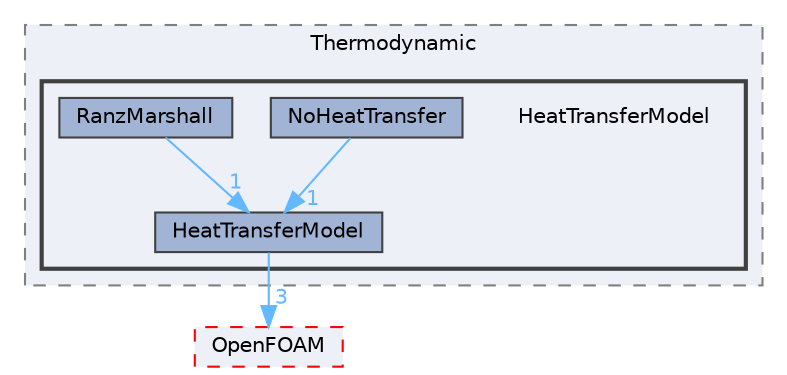 digraph "src/lagrangian/intermediate/submodels/Thermodynamic/HeatTransferModel"
{
 // LATEX_PDF_SIZE
  bgcolor="transparent";
  edge [fontname=Helvetica,fontsize=10,labelfontname=Helvetica,labelfontsize=10];
  node [fontname=Helvetica,fontsize=10,shape=box,height=0.2,width=0.4];
  compound=true
  subgraph clusterdir_1eb96833a2ea895c5b0d51c02e19e221 {
    graph [ bgcolor="#edf0f7", pencolor="grey50", label="Thermodynamic", fontname=Helvetica,fontsize=10 style="filled,dashed", URL="dir_1eb96833a2ea895c5b0d51c02e19e221.html",tooltip=""]
  subgraph clusterdir_89131fa3386e14a0e147ebbe4f4fe0d7 {
    graph [ bgcolor="#edf0f7", pencolor="grey25", label="", fontname=Helvetica,fontsize=10 style="filled,bold", URL="dir_89131fa3386e14a0e147ebbe4f4fe0d7.html",tooltip=""]
    dir_89131fa3386e14a0e147ebbe4f4fe0d7 [shape=plaintext, label="HeatTransferModel"];
  dir_b5cb4d6f9354401e6d3d533cbf7c85eb [label="HeatTransferModel", fillcolor="#a2b4d6", color="grey25", style="filled", URL="dir_b5cb4d6f9354401e6d3d533cbf7c85eb.html",tooltip=""];
  dir_0f56b457ca0b438a1435d1c8c129233b [label="NoHeatTransfer", fillcolor="#a2b4d6", color="grey25", style="filled", URL="dir_0f56b457ca0b438a1435d1c8c129233b.html",tooltip=""];
  dir_ff09eac500e00e18548b2ba9798dcd19 [label="RanzMarshall", fillcolor="#a2b4d6", color="grey25", style="filled", URL="dir_ff09eac500e00e18548b2ba9798dcd19.html",tooltip=""];
  }
  }
  dir_c5473ff19b20e6ec4dfe5c310b3778a8 [label="OpenFOAM", fillcolor="#edf0f7", color="red", style="filled,dashed", URL="dir_c5473ff19b20e6ec4dfe5c310b3778a8.html",tooltip=""];
  dir_b5cb4d6f9354401e6d3d533cbf7c85eb->dir_c5473ff19b20e6ec4dfe5c310b3778a8 [headlabel="3", labeldistance=1.5 headhref="dir_001717_002695.html" href="dir_001717_002695.html" color="steelblue1" fontcolor="steelblue1"];
  dir_0f56b457ca0b438a1435d1c8c129233b->dir_b5cb4d6f9354401e6d3d533cbf7c85eb [headlabel="1", labeldistance=1.5 headhref="dir_002549_001717.html" href="dir_002549_001717.html" color="steelblue1" fontcolor="steelblue1"];
  dir_ff09eac500e00e18548b2ba9798dcd19->dir_b5cb4d6f9354401e6d3d533cbf7c85eb [headlabel="1", labeldistance=1.5 headhref="dir_003188_001717.html" href="dir_003188_001717.html" color="steelblue1" fontcolor="steelblue1"];
}
